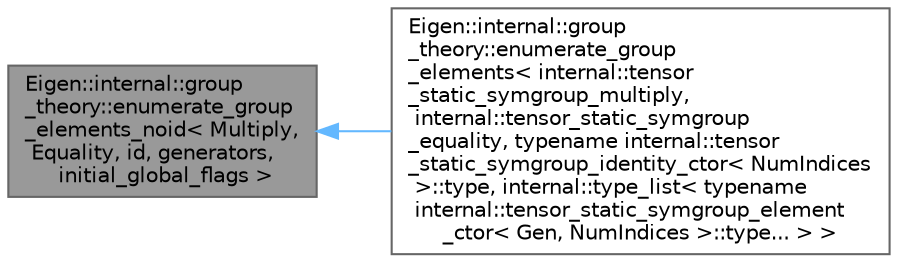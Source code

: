 digraph "Eigen::internal::group_theory::enumerate_group_elements_noid&lt; Multiply, Equality, id, generators, initial_global_flags &gt;"
{
 // LATEX_PDF_SIZE
  bgcolor="transparent";
  edge [fontname=Helvetica,fontsize=10,labelfontname=Helvetica,labelfontsize=10];
  node [fontname=Helvetica,fontsize=10,shape=box,height=0.2,width=0.4];
  rankdir="LR";
  Node1 [id="Node000001",label="Eigen::internal::group\l_theory::enumerate_group\l_elements_noid\< Multiply,\l Equality, id, generators,\l initial_global_flags \>",height=0.2,width=0.4,color="gray40", fillcolor="grey60", style="filled", fontcolor="black",tooltip=" "];
  Node1 -> Node2 [id="edge1_Node000001_Node000002",dir="back",color="steelblue1",style="solid",tooltip=" "];
  Node2 [id="Node000002",label="Eigen::internal::group\l_theory::enumerate_group\l_elements\< internal::tensor\l_static_symgroup_multiply,\l internal::tensor_static_symgroup\l_equality, typename internal::tensor\l_static_symgroup_identity_ctor\< NumIndices\l \>::type, internal::type_list\< typename\l internal::tensor_static_symgroup_element\l_ctor\< Gen, NumIndices \>::type... \> \>",height=0.2,width=0.4,color="gray40", fillcolor="white", style="filled",URL="$struct_eigen_1_1internal_1_1group__theory_1_1enumerate__group__elements.html",tooltip=" "];
}
